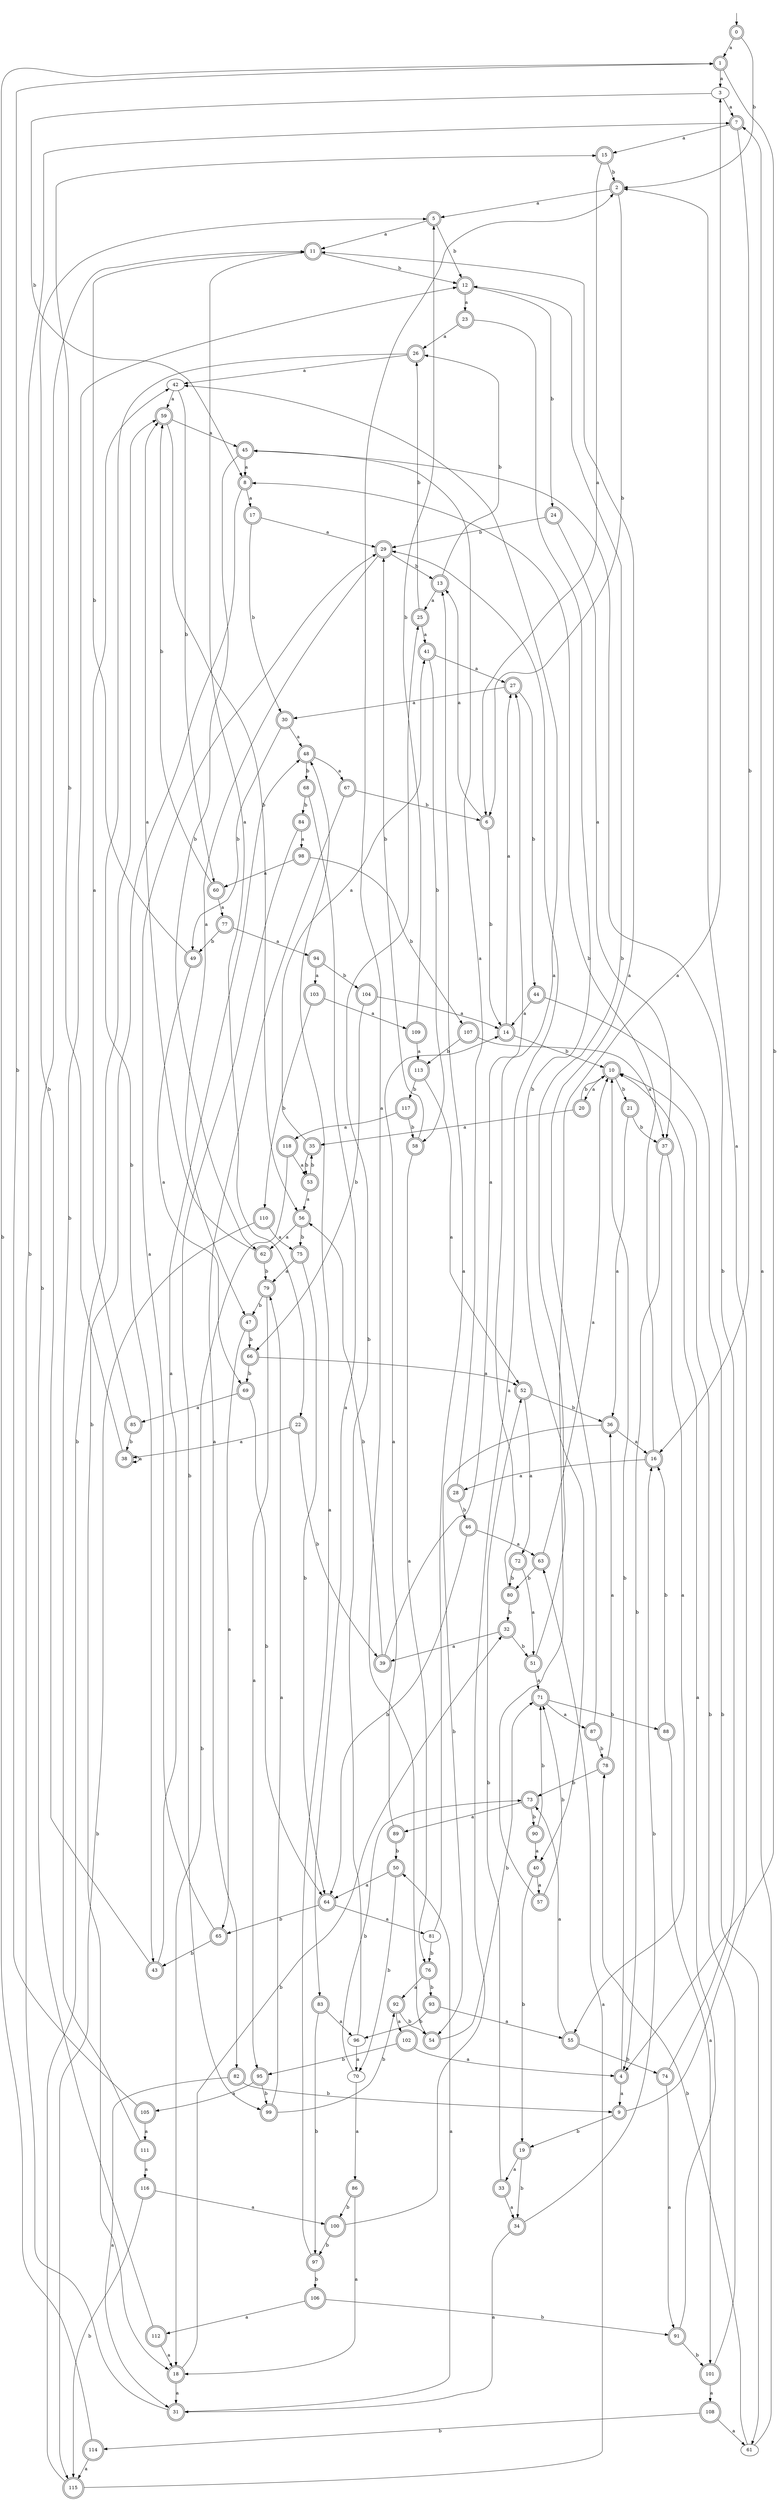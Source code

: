 digraph RandomDFA {
  __start0 [label="", shape=none];
  __start0 -> 0 [label=""];
  0 [shape=circle] [shape=doublecircle]
  0 -> 1 [label="a"]
  0 -> 2 [label="b"]
  1 [shape=doublecircle]
  1 -> 3 [label="a"]
  1 -> 4 [label="b"]
  2 [shape=doublecircle]
  2 -> 5 [label="a"]
  2 -> 6 [label="b"]
  3
  3 -> 7 [label="a"]
  3 -> 8 [label="b"]
  4 [shape=doublecircle]
  4 -> 9 [label="a"]
  4 -> 10 [label="b"]
  5 [shape=doublecircle]
  5 -> 11 [label="a"]
  5 -> 12 [label="b"]
  6 [shape=doublecircle]
  6 -> 13 [label="a"]
  6 -> 14 [label="b"]
  7 [shape=doublecircle]
  7 -> 15 [label="a"]
  7 -> 16 [label="b"]
  8 [shape=doublecircle]
  8 -> 17 [label="a"]
  8 -> 18 [label="b"]
  9 [shape=doublecircle]
  9 -> 2 [label="a"]
  9 -> 19 [label="b"]
  10 [shape=doublecircle]
  10 -> 20 [label="a"]
  10 -> 21 [label="b"]
  11 [shape=doublecircle]
  11 -> 22 [label="a"]
  11 -> 12 [label="b"]
  12 [shape=doublecircle]
  12 -> 23 [label="a"]
  12 -> 24 [label="b"]
  13 [shape=doublecircle]
  13 -> 25 [label="a"]
  13 -> 26 [label="b"]
  14 [shape=doublecircle]
  14 -> 27 [label="a"]
  14 -> 10 [label="b"]
  15 [shape=doublecircle]
  15 -> 6 [label="a"]
  15 -> 2 [label="b"]
  16 [shape=doublecircle]
  16 -> 28 [label="a"]
  16 -> 8 [label="b"]
  17 [shape=doublecircle]
  17 -> 29 [label="a"]
  17 -> 30 [label="b"]
  18 [shape=doublecircle]
  18 -> 31 [label="a"]
  18 -> 32 [label="b"]
  19 [shape=doublecircle]
  19 -> 33 [label="a"]
  19 -> 34 [label="b"]
  20 [shape=doublecircle]
  20 -> 35 [label="a"]
  20 -> 10 [label="b"]
  21 [shape=doublecircle]
  21 -> 36 [label="a"]
  21 -> 37 [label="b"]
  22 [shape=doublecircle]
  22 -> 38 [label="a"]
  22 -> 39 [label="b"]
  23 [shape=doublecircle]
  23 -> 26 [label="a"]
  23 -> 40 [label="b"]
  24 [shape=doublecircle]
  24 -> 37 [label="a"]
  24 -> 29 [label="b"]
  25 [shape=doublecircle]
  25 -> 41 [label="a"]
  25 -> 26 [label="b"]
  26 [shape=doublecircle]
  26 -> 42 [label="a"]
  26 -> 43 [label="b"]
  27 [shape=doublecircle]
  27 -> 30 [label="a"]
  27 -> 44 [label="b"]
  28 [shape=doublecircle]
  28 -> 45 [label="a"]
  28 -> 46 [label="b"]
  29 [shape=doublecircle]
  29 -> 47 [label="a"]
  29 -> 13 [label="b"]
  30 [shape=doublecircle]
  30 -> 48 [label="a"]
  30 -> 49 [label="b"]
  31 [shape=doublecircle]
  31 -> 50 [label="a"]
  31 -> 7 [label="b"]
  32 [shape=doublecircle]
  32 -> 39 [label="a"]
  32 -> 51 [label="b"]
  33 [shape=doublecircle]
  33 -> 34 [label="a"]
  33 -> 52 [label="b"]
  34 [shape=doublecircle]
  34 -> 31 [label="a"]
  34 -> 16 [label="b"]
  35 [shape=doublecircle]
  35 -> 41 [label="a"]
  35 -> 53 [label="b"]
  36 [shape=doublecircle]
  36 -> 16 [label="a"]
  36 -> 54 [label="b"]
  37 [shape=doublecircle]
  37 -> 55 [label="a"]
  37 -> 4 [label="b"]
  38 [shape=doublecircle]
  38 -> 38 [label="a"]
  38 -> 15 [label="b"]
  39 [shape=doublecircle]
  39 -> 27 [label="a"]
  39 -> 56 [label="b"]
  40 [shape=doublecircle]
  40 -> 57 [label="a"]
  40 -> 19 [label="b"]
  41 [shape=doublecircle]
  41 -> 27 [label="a"]
  41 -> 58 [label="b"]
  42
  42 -> 59 [label="a"]
  42 -> 60 [label="b"]
  43 [shape=doublecircle]
  43 -> 48 [label="a"]
  43 -> 5 [label="b"]
  44 [shape=doublecircle]
  44 -> 14 [label="a"]
  44 -> 61 [label="b"]
  45 [shape=doublecircle]
  45 -> 8 [label="a"]
  45 -> 62 [label="b"]
  46 [shape=doublecircle]
  46 -> 63 [label="a"]
  46 -> 64 [label="b"]
  47 [shape=doublecircle]
  47 -> 65 [label="a"]
  47 -> 66 [label="b"]
  48 [shape=doublecircle]
  48 -> 67 [label="a"]
  48 -> 68 [label="b"]
  49 [shape=doublecircle]
  49 -> 69 [label="a"]
  49 -> 11 [label="b"]
  50 [shape=doublecircle]
  50 -> 64 [label="a"]
  50 -> 70 [label="b"]
  51 [shape=doublecircle]
  51 -> 71 [label="a"]
  51 -> 12 [label="b"]
  52 [shape=doublecircle]
  52 -> 72 [label="a"]
  52 -> 36 [label="b"]
  53 [shape=doublecircle]
  53 -> 56 [label="a"]
  53 -> 35 [label="b"]
  54 [shape=doublecircle]
  54 -> 2 [label="a"]
  54 -> 71 [label="b"]
  55 [shape=doublecircle]
  55 -> 73 [label="a"]
  55 -> 74 [label="b"]
  56 [shape=doublecircle]
  56 -> 62 [label="a"]
  56 -> 75 [label="b"]
  57 [shape=doublecircle]
  57 -> 3 [label="a"]
  57 -> 71 [label="b"]
  58 [shape=doublecircle]
  58 -> 76 [label="a"]
  58 -> 29 [label="b"]
  59 [shape=doublecircle]
  59 -> 45 [label="a"]
  59 -> 56 [label="b"]
  60 [shape=doublecircle]
  60 -> 77 [label="a"]
  60 -> 59 [label="b"]
  61
  61 -> 7 [label="a"]
  61 -> 78 [label="b"]
  62 [shape=doublecircle]
  62 -> 59 [label="a"]
  62 -> 79 [label="b"]
  63 [shape=doublecircle]
  63 -> 10 [label="a"]
  63 -> 80 [label="b"]
  64 [shape=doublecircle]
  64 -> 81 [label="a"]
  64 -> 65 [label="b"]
  65 [shape=doublecircle]
  65 -> 29 [label="a"]
  65 -> 43 [label="b"]
  66 [shape=doublecircle]
  66 -> 52 [label="a"]
  66 -> 69 [label="b"]
  67 [shape=doublecircle]
  67 -> 82 [label="a"]
  67 -> 6 [label="b"]
  68 [shape=doublecircle]
  68 -> 83 [label="a"]
  68 -> 84 [label="b"]
  69 [shape=doublecircle]
  69 -> 85 [label="a"]
  69 -> 64 [label="b"]
  70
  70 -> 86 [label="a"]
  70 -> 73 [label="b"]
  71 [shape=doublecircle]
  71 -> 87 [label="a"]
  71 -> 88 [label="b"]
  72 [shape=doublecircle]
  72 -> 51 [label="a"]
  72 -> 80 [label="b"]
  73 [shape=doublecircle]
  73 -> 89 [label="a"]
  73 -> 90 [label="b"]
  74 [shape=doublecircle]
  74 -> 91 [label="a"]
  74 -> 45 [label="b"]
  75 [shape=doublecircle]
  75 -> 79 [label="a"]
  75 -> 64 [label="b"]
  76 [shape=doublecircle]
  76 -> 92 [label="a"]
  76 -> 93 [label="b"]
  77 [shape=doublecircle]
  77 -> 94 [label="a"]
  77 -> 49 [label="b"]
  78 [shape=doublecircle]
  78 -> 36 [label="a"]
  78 -> 73 [label="b"]
  79 [shape=doublecircle]
  79 -> 95 [label="a"]
  79 -> 47 [label="b"]
  80 [shape=doublecircle]
  80 -> 42 [label="a"]
  80 -> 32 [label="b"]
  81
  81 -> 13 [label="a"]
  81 -> 76 [label="b"]
  82 [shape=doublecircle]
  82 -> 31 [label="a"]
  82 -> 9 [label="b"]
  83 [shape=doublecircle]
  83 -> 96 [label="a"]
  83 -> 97 [label="b"]
  84 [shape=doublecircle]
  84 -> 98 [label="a"]
  84 -> 99 [label="b"]
  85 [shape=doublecircle]
  85 -> 42 [label="a"]
  85 -> 38 [label="b"]
  86 [shape=doublecircle]
  86 -> 18 [label="a"]
  86 -> 100 [label="b"]
  87 [shape=doublecircle]
  87 -> 11 [label="a"]
  87 -> 78 [label="b"]
  88 [shape=doublecircle]
  88 -> 101 [label="a"]
  88 -> 16 [label="b"]
  89 [shape=doublecircle]
  89 -> 14 [label="a"]
  89 -> 50 [label="b"]
  90 [shape=doublecircle]
  90 -> 40 [label="a"]
  90 -> 71 [label="b"]
  91 [shape=doublecircle]
  91 -> 10 [label="a"]
  91 -> 101 [label="b"]
  92 [shape=doublecircle]
  92 -> 102 [label="a"]
  92 -> 54 [label="b"]
  93 [shape=doublecircle]
  93 -> 55 [label="a"]
  93 -> 96 [label="b"]
  94 [shape=doublecircle]
  94 -> 103 [label="a"]
  94 -> 104 [label="b"]
  95 [shape=doublecircle]
  95 -> 105 [label="a"]
  95 -> 99 [label="b"]
  96
  96 -> 70 [label="a"]
  96 -> 25 [label="b"]
  97 [shape=doublecircle]
  97 -> 48 [label="a"]
  97 -> 106 [label="b"]
  98 [shape=doublecircle]
  98 -> 60 [label="a"]
  98 -> 107 [label="b"]
  99 [shape=doublecircle]
  99 -> 79 [label="a"]
  99 -> 92 [label="b"]
  100 [shape=doublecircle]
  100 -> 29 [label="a"]
  100 -> 97 [label="b"]
  101 [shape=doublecircle]
  101 -> 108 [label="a"]
  101 -> 10 [label="b"]
  102 [shape=doublecircle]
  102 -> 4 [label="a"]
  102 -> 95 [label="b"]
  103 [shape=doublecircle]
  103 -> 109 [label="a"]
  103 -> 110 [label="b"]
  104 [shape=doublecircle]
  104 -> 14 [label="a"]
  104 -> 66 [label="b"]
  105 [shape=doublecircle]
  105 -> 111 [label="a"]
  105 -> 1 [label="b"]
  106 [shape=doublecircle]
  106 -> 112 [label="a"]
  106 -> 91 [label="b"]
  107 [shape=doublecircle]
  107 -> 37 [label="a"]
  107 -> 113 [label="b"]
  108 [shape=doublecircle]
  108 -> 61 [label="a"]
  108 -> 114 [label="b"]
  109 [shape=doublecircle]
  109 -> 113 [label="a"]
  109 -> 5 [label="b"]
  110 [shape=doublecircle]
  110 -> 75 [label="a"]
  110 -> 115 [label="b"]
  111 [shape=doublecircle]
  111 -> 116 [label="a"]
  111 -> 12 [label="b"]
  112 [shape=doublecircle]
  112 -> 18 [label="a"]
  112 -> 11 [label="b"]
  113 [shape=doublecircle]
  113 -> 52 [label="a"]
  113 -> 117 [label="b"]
  114 [shape=doublecircle]
  114 -> 115 [label="a"]
  114 -> 1 [label="b"]
  115 [shape=doublecircle]
  115 -> 63 [label="a"]
  115 -> 59 [label="b"]
  116 [shape=doublecircle]
  116 -> 100 [label="a"]
  116 -> 115 [label="b"]
  117 [shape=doublecircle]
  117 -> 118 [label="a"]
  117 -> 58 [label="b"]
  118 [shape=doublecircle]
  118 -> 53 [label="a"]
  118 -> 18 [label="b"]
}
